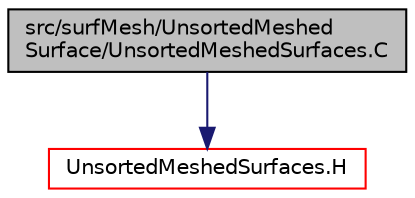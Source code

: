 digraph "src/surfMesh/UnsortedMeshedSurface/UnsortedMeshedSurfaces.C"
{
  bgcolor="transparent";
  edge [fontname="Helvetica",fontsize="10",labelfontname="Helvetica",labelfontsize="10"];
  node [fontname="Helvetica",fontsize="10",shape=record];
  Node1 [label="src/surfMesh/UnsortedMeshed\lSurface/UnsortedMeshedSurfaces.C",height=0.2,width=0.4,color="black", fillcolor="grey75", style="filled", fontcolor="black"];
  Node1 -> Node2 [color="midnightblue",fontsize="10",style="solid",fontname="Helvetica"];
  Node2 [label="UnsortedMeshedSurfaces.H",height=0.2,width=0.4,color="red",URL="$a10087.html"];
}
